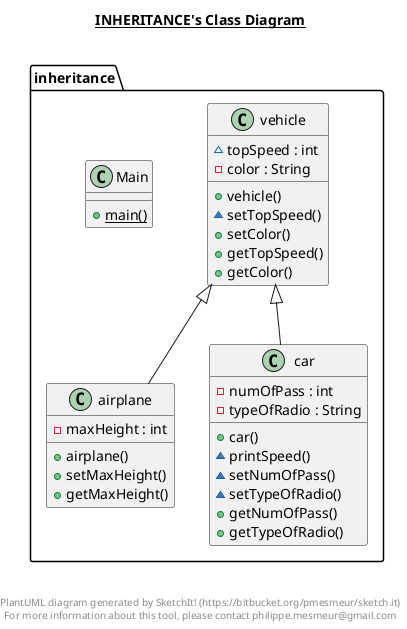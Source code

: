 @startuml

title __INHERITANCE's Class Diagram__\n

  package inheritance {
    class Main {
        {static} + main()
    }
  }
  

  package inheritance {
    class airplane {
        - maxHeight : int
        + airplane()
        + setMaxHeight()
        + getMaxHeight()
    }
  }
  

  package inheritance {
    class car {
        - numOfPass : int
        - typeOfRadio : String
        + car()
        ~ printSpeed()
        ~ setNumOfPass()
        ~ setTypeOfRadio()
        + getNumOfPass()
        + getTypeOfRadio()
    }
  }
  

  package inheritance {
    class vehicle {
        ~ topSpeed : int
        - color : String
        + vehicle()
        ~ setTopSpeed()
        + setColor()
        + getTopSpeed()
        + getColor()
    }
  }
  

  airplane -up-|> vehicle
  car -up-|> vehicle


right footer


PlantUML diagram generated by SketchIt! (https://bitbucket.org/pmesmeur/sketch.it)
For more information about this tool, please contact philippe.mesmeur@gmail.com
endfooter

@enduml
